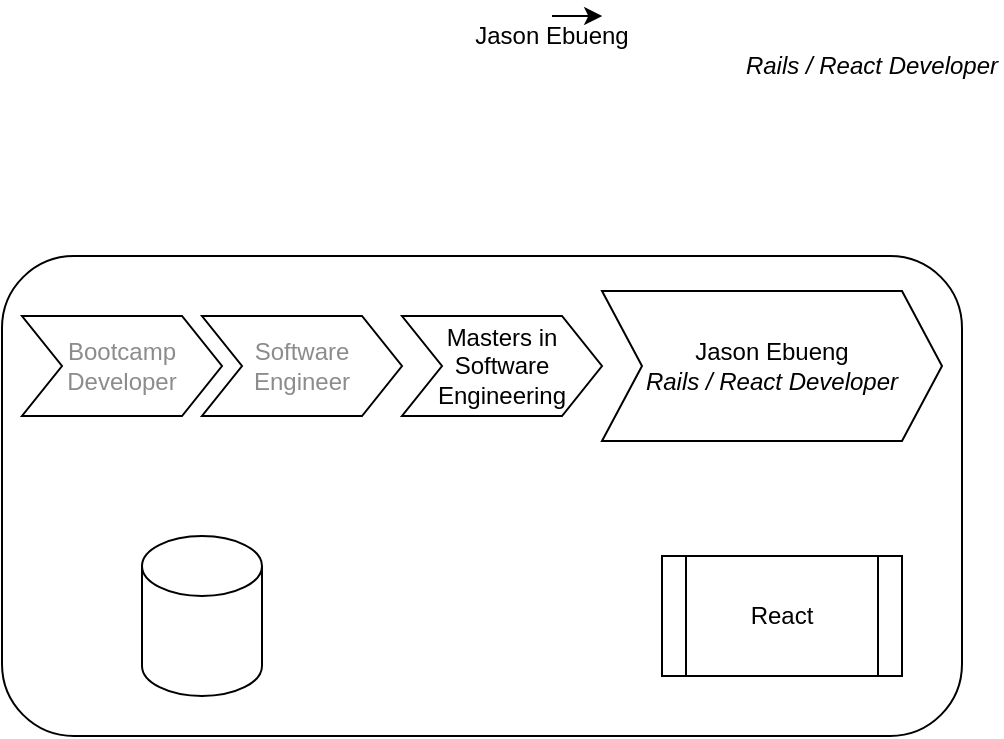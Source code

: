 <mxfile version="14.2.2" type="github">
  <diagram id="Mls-J58ctmcf4qp5Jo3Q" name="Page-1">
    <mxGraphModel dx="779" dy="524" grid="1" gridSize="10" guides="1" tooltips="1" connect="1" arrows="1" fold="1" page="1" pageScale="1" pageWidth="850" pageHeight="1100" math="0" shadow="0">
      <root>
        <mxCell id="0" />
        <mxCell id="1" parent="0" />
        <mxCell id="hFnFaIVmMqH2usXlZeto-1" value="" style="rounded=1;whiteSpace=wrap;html=1;" vertex="1" parent="1">
          <mxGeometry x="80" y="140" width="480" height="240" as="geometry" />
        </mxCell>
        <mxCell id="hFnFaIVmMqH2usXlZeto-2" value="Jason Ebueng&lt;br&gt;" style="text;html=1;strokeColor=none;fillColor=none;align=center;verticalAlign=middle;whiteSpace=wrap;rounded=0;" vertex="1" parent="1">
          <mxGeometry x="200" y="20" width="310" height="20" as="geometry" />
        </mxCell>
        <mxCell id="hFnFaIVmMqH2usXlZeto-3" value="&lt;i&gt;Rails / React Developer&lt;/i&gt;" style="text;html=1;strokeColor=none;fillColor=none;align=center;verticalAlign=middle;whiteSpace=wrap;rounded=0;" vertex="1" parent="1">
          <mxGeometry x="450" y="30" width="130" height="30" as="geometry" />
        </mxCell>
        <mxCell id="hFnFaIVmMqH2usXlZeto-8" value="React&lt;br&gt;" style="shape=process;whiteSpace=wrap;html=1;backgroundOutline=1;" vertex="1" parent="1">
          <mxGeometry x="410" y="290" width="120" height="60" as="geometry" />
        </mxCell>
        <mxCell id="hFnFaIVmMqH2usXlZeto-12" value="Bootcamp Developer" style="shape=step;perimeter=stepPerimeter;whiteSpace=wrap;html=1;fixedSize=1;fontColor=#8C8C8C;" vertex="1" parent="1">
          <mxGeometry x="90" y="170" width="100" height="50" as="geometry" />
        </mxCell>
        <mxCell id="hFnFaIVmMqH2usXlZeto-13" value="Software Engineer&lt;br&gt;" style="shape=step;perimeter=stepPerimeter;whiteSpace=wrap;html=1;fixedSize=1;fontColor=#8C8C8C;" vertex="1" parent="1">
          <mxGeometry x="180" y="170" width="100" height="50" as="geometry" />
        </mxCell>
        <mxCell id="hFnFaIVmMqH2usXlZeto-15" value="Masters in Software Engineering&lt;br&gt;" style="shape=step;perimeter=stepPerimeter;whiteSpace=wrap;html=1;fixedSize=1;" vertex="1" parent="1">
          <mxGeometry x="280" y="170" width="100" height="50" as="geometry" />
        </mxCell>
        <mxCell id="hFnFaIVmMqH2usXlZeto-16" value="Jason Ebueng&lt;br&gt;&lt;i&gt;Rails / React Developer&lt;/i&gt;" style="shape=step;perimeter=stepPerimeter;whiteSpace=wrap;html=1;fixedSize=1;" vertex="1" parent="1">
          <mxGeometry x="380" y="157.5" width="170" height="75" as="geometry" />
        </mxCell>
        <mxCell id="hFnFaIVmMqH2usXlZeto-18" style="edgeStyle=orthogonalEdgeStyle;rounded=0;orthogonalLoop=1;jettySize=auto;html=1;exitX=0.5;exitY=0;exitDx=0;exitDy=0;entryX=0.581;entryY=0;entryDx=0;entryDy=0;entryPerimeter=0;fontColor=#8C8C8C;" edge="1" parent="1" source="hFnFaIVmMqH2usXlZeto-2" target="hFnFaIVmMqH2usXlZeto-2">
          <mxGeometry relative="1" as="geometry" />
        </mxCell>
        <mxCell id="hFnFaIVmMqH2usXlZeto-20" value="" style="shape=cylinder3;whiteSpace=wrap;html=1;boundedLbl=1;backgroundOutline=1;size=15;fontColor=#8C8C8C;" vertex="1" parent="1">
          <mxGeometry x="150" y="280" width="60" height="80" as="geometry" />
        </mxCell>
      </root>
    </mxGraphModel>
  </diagram>
</mxfile>
